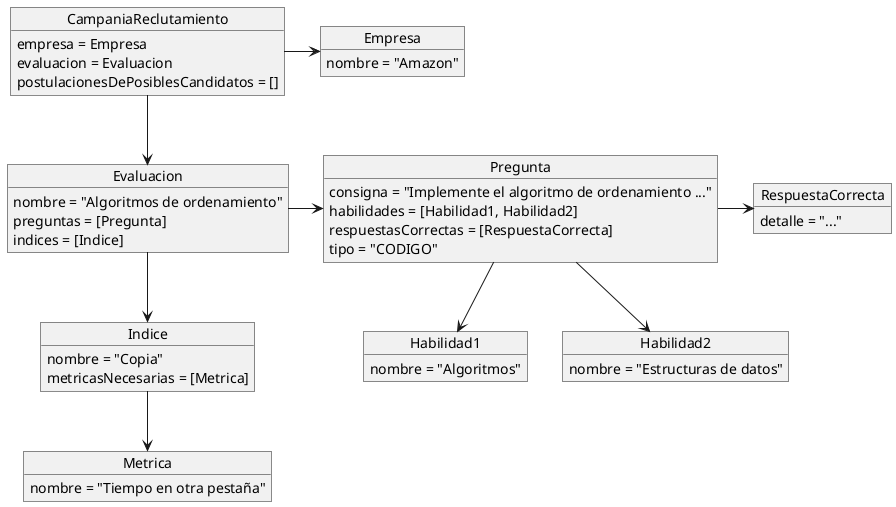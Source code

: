 @startuml
'https://plantuml.com/object-diagram

object Empresa {
    nombre = "Amazon"
}

object Habilidad1 {
    nombre = "Algoritmos"
}

object Habilidad2 {
    nombre = "Estructuras de datos"
}

object RespuestaCorrecta {
    detalle = "..."
}

object Pregunta {
    consigna = "Implemente el algoritmo de ordenamiento ..."
    habilidades = [Habilidad1, Habilidad2]
    respuestasCorrectas = [RespuestaCorrecta]
    tipo = "CODIGO"
}

object Metrica {
    nombre = "Tiempo en otra pestaña"
}

object Indice {
    nombre = "Copia"
    metricasNecesarias = [Metrica]
}

object Evaluacion {
    nombre = "Algoritmos de ordenamiento"
    preguntas = [Pregunta]
    indices = [Indice]
}

object CampaniaReclutamiento {
    empresa = Empresa
    evaluacion = Evaluacion
    postulacionesDePosiblesCandidatos = []
}

CampaniaReclutamiento -> Empresa
CampaniaReclutamiento --> Evaluacion
Evaluacion -> Pregunta
Evaluacion --> Indice
Pregunta --> Habilidad1
Pregunta --> Habilidad2
Pregunta -> RespuestaCorrecta
Indice --> Metrica

@enduml
